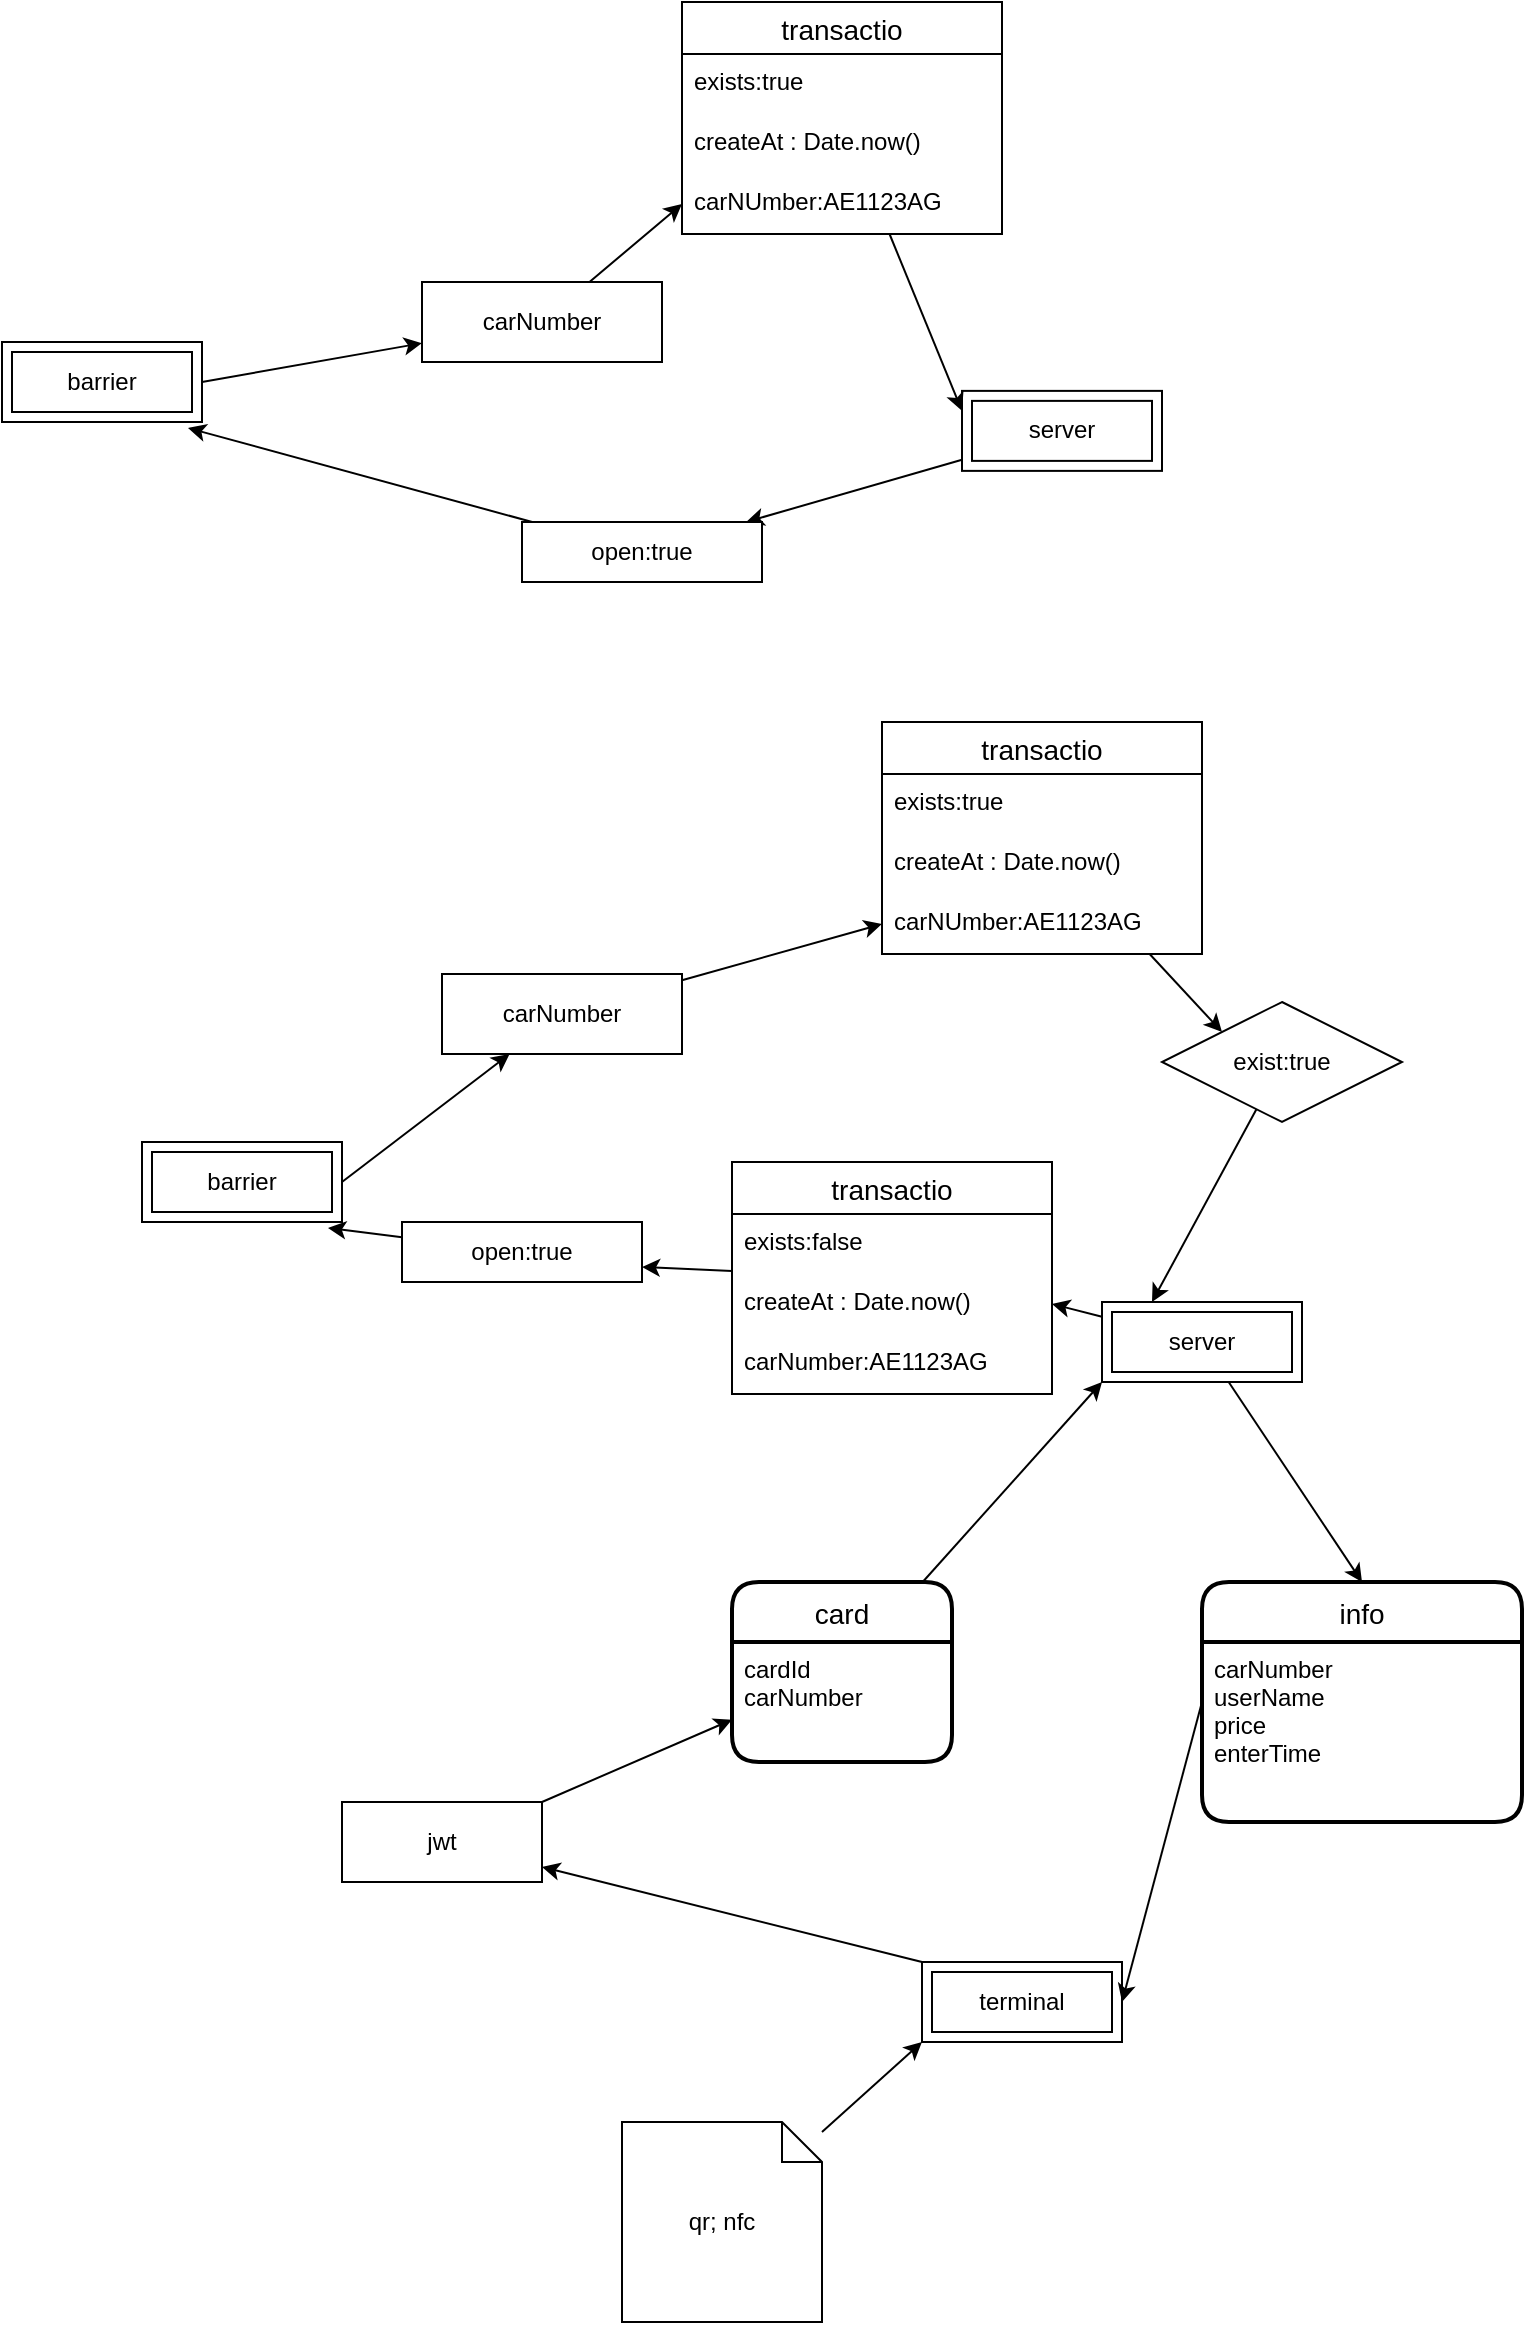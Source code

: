 <mxfile>
    <diagram id="2hoH3ujL9DiB2_FIjkGd" name="Page-1">
        <mxGraphModel dx="663" dy="1492" grid="1" gridSize="10" guides="1" tooltips="1" connect="1" arrows="1" fold="1" page="1" pageScale="1" pageWidth="850" pageHeight="1100" math="0" shadow="0">
            <root>
                <mxCell id="0"/>
                <mxCell id="1" parent="0"/>
                <mxCell id="6" value="" style="edgeStyle=none;html=1;" parent="1" target="5" edge="1">
                    <mxGeometry relative="1" as="geometry">
                        <mxPoint x="170" y="149.996" as="sourcePoint"/>
                    </mxGeometry>
                </mxCell>
                <mxCell id="2" value="barrier" style="shape=ext;margin=3;double=1;whiteSpace=wrap;html=1;align=center;" parent="1" vertex="1">
                    <mxGeometry x="70" y="130" width="100" height="40" as="geometry"/>
                </mxCell>
                <mxCell id="12" style="edgeStyle=none;html=1;entryX=0;entryY=0.5;entryDx=0;entryDy=0;" parent="1" source="5" target="18" edge="1">
                    <mxGeometry relative="1" as="geometry"/>
                </mxCell>
                <mxCell id="5" value="carNumber" style="whiteSpace=wrap;html=1;" parent="1" vertex="1">
                    <mxGeometry x="280" y="100" width="120" height="40" as="geometry"/>
                </mxCell>
                <mxCell id="27" value="" style="edgeStyle=none;html=1;" parent="1" source="11" target="26" edge="1">
                    <mxGeometry relative="1" as="geometry"/>
                </mxCell>
                <mxCell id="11" value="server" style="shape=ext;margin=3;double=1;whiteSpace=wrap;html=1;align=center;" parent="1" vertex="1">
                    <mxGeometry x="550" y="154.44" width="100" height="40" as="geometry"/>
                </mxCell>
                <mxCell id="19" style="edgeStyle=none;html=1;entryX=0;entryY=0.25;entryDx=0;entryDy=0;" parent="1" source="15" target="11" edge="1">
                    <mxGeometry relative="1" as="geometry">
                        <mxPoint x="490" y="180" as="targetPoint"/>
                    </mxGeometry>
                </mxCell>
                <mxCell id="15" value="transactio" style="swimlane;fontStyle=0;childLayout=stackLayout;horizontal=1;startSize=26;horizontalStack=0;resizeParent=1;resizeParentMax=0;resizeLast=0;collapsible=1;marginBottom=0;align=center;fontSize=14;" parent="1" vertex="1">
                    <mxGeometry x="410" y="-40" width="160" height="116" as="geometry"/>
                </mxCell>
                <mxCell id="16" value="exists:true" style="text;strokeColor=none;fillColor=none;spacingLeft=4;spacingRight=4;overflow=hidden;rotatable=0;points=[[0,0.5],[1,0.5]];portConstraint=eastwest;fontSize=12;" parent="15" vertex="1">
                    <mxGeometry y="26" width="160" height="30" as="geometry"/>
                </mxCell>
                <mxCell id="17" value="createAt : Date.now()" style="text;strokeColor=none;fillColor=none;spacingLeft=4;spacingRight=4;overflow=hidden;rotatable=0;points=[[0,0.5],[1,0.5]];portConstraint=eastwest;fontSize=12;" parent="15" vertex="1">
                    <mxGeometry y="56" width="160" height="30" as="geometry"/>
                </mxCell>
                <mxCell id="18" value="carNUmber:AE1123AG" style="text;strokeColor=none;fillColor=none;spacingLeft=4;spacingRight=4;overflow=hidden;rotatable=0;points=[[0,0.5],[1,0.5]];portConstraint=eastwest;fontSize=12;" parent="15" vertex="1">
                    <mxGeometry y="86" width="160" height="30" as="geometry"/>
                </mxCell>
                <mxCell id="28" style="edgeStyle=none;html=1;entryX=0.93;entryY=1.075;entryDx=0;entryDy=0;entryPerimeter=0;" parent="1" source="26" target="2" edge="1">
                    <mxGeometry relative="1" as="geometry"/>
                </mxCell>
                <mxCell id="26" value="open:true" style="whiteSpace=wrap;html=1;" parent="1" vertex="1">
                    <mxGeometry x="330" y="220" width="120" height="30" as="geometry"/>
                </mxCell>
                <mxCell id="29" value="" style="edgeStyle=none;html=1;" parent="1" target="32" edge="1">
                    <mxGeometry relative="1" as="geometry">
                        <mxPoint x="240" y="549.996" as="sourcePoint"/>
                    </mxGeometry>
                </mxCell>
                <mxCell id="30" value="barrier" style="shape=ext;margin=3;double=1;whiteSpace=wrap;html=1;align=center;" parent="1" vertex="1">
                    <mxGeometry x="140" y="530" width="100" height="40" as="geometry"/>
                </mxCell>
                <mxCell id="31" style="edgeStyle=none;html=1;entryX=0;entryY=0.5;entryDx=0;entryDy=0;" parent="1" source="32" target="39" edge="1">
                    <mxGeometry relative="1" as="geometry"/>
                </mxCell>
                <mxCell id="32" value="carNumber" style="whiteSpace=wrap;html=1;" parent="1" vertex="1">
                    <mxGeometry x="290" y="446" width="120" height="40" as="geometry"/>
                </mxCell>
                <mxCell id="33" value="" style="edgeStyle=none;html=1;entryX=1;entryY=0.5;entryDx=0;entryDy=0;" parent="1" source="34" target="67" edge="1">
                    <mxGeometry relative="1" as="geometry"/>
                </mxCell>
                <mxCell id="48" style="edgeStyle=none;html=1;entryX=0.5;entryY=0;entryDx=0;entryDy=0;" parent="1" source="34" target="62" edge="1">
                    <mxGeometry relative="1" as="geometry">
                        <mxPoint x="686.923" y="740" as="targetPoint"/>
                    </mxGeometry>
                </mxCell>
                <mxCell id="34" value="server" style="shape=ext;margin=3;double=1;whiteSpace=wrap;html=1;align=center;" parent="1" vertex="1">
                    <mxGeometry x="620" y="610" width="100" height="40" as="geometry"/>
                </mxCell>
                <mxCell id="35" style="edgeStyle=none;html=1;entryX=0;entryY=0;entryDx=0;entryDy=0;" parent="1" source="36" target="42" edge="1">
                    <mxGeometry relative="1" as="geometry">
                        <mxPoint x="560" y="580" as="targetPoint"/>
                    </mxGeometry>
                </mxCell>
                <mxCell id="36" value="transactio" style="swimlane;fontStyle=0;childLayout=stackLayout;horizontal=1;startSize=26;horizontalStack=0;resizeParent=1;resizeParentMax=0;resizeLast=0;collapsible=1;marginBottom=0;align=center;fontSize=14;" parent="1" vertex="1">
                    <mxGeometry x="510" y="320" width="160" height="116" as="geometry"/>
                </mxCell>
                <mxCell id="37" value="exists:true" style="text;strokeColor=none;fillColor=none;spacingLeft=4;spacingRight=4;overflow=hidden;rotatable=0;points=[[0,0.5],[1,0.5]];portConstraint=eastwest;fontSize=12;" parent="36" vertex="1">
                    <mxGeometry y="26" width="160" height="30" as="geometry"/>
                </mxCell>
                <mxCell id="38" value="createAt : Date.now()" style="text;strokeColor=none;fillColor=none;spacingLeft=4;spacingRight=4;overflow=hidden;rotatable=0;points=[[0,0.5],[1,0.5]];portConstraint=eastwest;fontSize=12;" parent="36" vertex="1">
                    <mxGeometry y="56" width="160" height="30" as="geometry"/>
                </mxCell>
                <mxCell id="39" value="carNUmber:AE1123AG" style="text;strokeColor=none;fillColor=none;spacingLeft=4;spacingRight=4;overflow=hidden;rotatable=0;points=[[0,0.5],[1,0.5]];portConstraint=eastwest;fontSize=12;" parent="36" vertex="1">
                    <mxGeometry y="86" width="160" height="30" as="geometry"/>
                </mxCell>
                <mxCell id="40" style="edgeStyle=none;html=1;entryX=0.93;entryY=1.075;entryDx=0;entryDy=0;entryPerimeter=0;" parent="1" source="41" target="30" edge="1">
                    <mxGeometry relative="1" as="geometry"/>
                </mxCell>
                <mxCell id="41" value="open:true" style="whiteSpace=wrap;html=1;" parent="1" vertex="1">
                    <mxGeometry x="270" y="570" width="120" height="30" as="geometry"/>
                </mxCell>
                <mxCell id="43" style="edgeStyle=none;html=1;entryX=0.25;entryY=0;entryDx=0;entryDy=0;" parent="1" source="42" target="34" edge="1">
                    <mxGeometry relative="1" as="geometry"/>
                </mxCell>
                <mxCell id="42" value="exist:true" style="shape=rhombus;perimeter=rhombusPerimeter;whiteSpace=wrap;html=1;align=center;" parent="1" vertex="1">
                    <mxGeometry x="650" y="460" width="120" height="60" as="geometry"/>
                </mxCell>
                <mxCell id="56" style="edgeStyle=none;html=1;exitX=0;exitY=0;exitDx=0;exitDy=0;" parent="1" source="44" target="57" edge="1">
                    <mxGeometry relative="1" as="geometry">
                        <mxPoint x="510" y="770" as="targetPoint"/>
                    </mxGeometry>
                </mxCell>
                <mxCell id="44" value="terminal" style="shape=ext;margin=3;double=1;whiteSpace=wrap;html=1;align=center;" parent="1" vertex="1">
                    <mxGeometry x="530" y="940" width="100" height="40" as="geometry"/>
                </mxCell>
                <mxCell id="51" style="edgeStyle=none;html=1;entryX=1;entryY=0.5;entryDx=0;entryDy=0;exitX=0;exitY=0.5;exitDx=0;exitDy=0;" parent="1" source="62" target="44" edge="1">
                    <mxGeometry relative="1" as="geometry">
                        <mxPoint x="663.333" y="780" as="sourcePoint"/>
                    </mxGeometry>
                </mxCell>
                <mxCell id="55" style="edgeStyle=none;html=1;entryX=0;entryY=1;entryDx=0;entryDy=0;" parent="1" source="54" target="44" edge="1">
                    <mxGeometry relative="1" as="geometry"/>
                </mxCell>
                <mxCell id="54" value="qr; nfc" style="shape=note;size=20;whiteSpace=wrap;html=1;" parent="1" vertex="1">
                    <mxGeometry x="380" y="1020" width="100" height="100" as="geometry"/>
                </mxCell>
                <mxCell id="58" style="edgeStyle=none;html=1;exitX=1;exitY=0;exitDx=0;exitDy=0;" parent="1" source="57" target="59" edge="1">
                    <mxGeometry relative="1" as="geometry">
                        <mxPoint x="490" y="700" as="targetPoint"/>
                    </mxGeometry>
                </mxCell>
                <mxCell id="57" value="jwt" style="whiteSpace=wrap;html=1;align=center;" parent="1" vertex="1">
                    <mxGeometry x="240" y="860" width="100" height="40" as="geometry"/>
                </mxCell>
                <mxCell id="61" style="edgeStyle=none;html=1;entryX=0;entryY=1;entryDx=0;entryDy=0;" parent="1" source="59" target="34" edge="1">
                    <mxGeometry relative="1" as="geometry"/>
                </mxCell>
                <mxCell id="59" value="card" style="swimlane;childLayout=stackLayout;horizontal=1;startSize=30;horizontalStack=0;rounded=1;fontSize=14;fontStyle=0;strokeWidth=2;resizeParent=0;resizeLast=1;shadow=0;dashed=0;align=center;" parent="1" vertex="1">
                    <mxGeometry x="435" y="750" width="110" height="90" as="geometry"/>
                </mxCell>
                <mxCell id="60" value="cardId&#10;carNumber" style="align=left;strokeColor=none;fillColor=none;spacingLeft=4;fontSize=12;verticalAlign=top;resizable=0;rotatable=0;part=1;" parent="59" vertex="1">
                    <mxGeometry y="30" width="110" height="60" as="geometry"/>
                </mxCell>
                <mxCell id="62" value="info" style="swimlane;childLayout=stackLayout;horizontal=1;startSize=30;horizontalStack=0;rounded=1;fontSize=14;fontStyle=0;strokeWidth=2;resizeParent=0;resizeLast=1;shadow=0;dashed=0;align=center;" parent="1" vertex="1">
                    <mxGeometry x="670" y="750" width="160" height="120" as="geometry"/>
                </mxCell>
                <mxCell id="63" value="carNumber&#10;userName&#10;price&#10;enterTime" style="align=left;strokeColor=none;fillColor=none;spacingLeft=4;fontSize=12;verticalAlign=top;resizable=0;rotatable=0;part=1;" parent="62" vertex="1">
                    <mxGeometry y="30" width="160" height="90" as="geometry"/>
                </mxCell>
                <mxCell id="69" style="edgeStyle=none;html=1;entryX=1;entryY=0.75;entryDx=0;entryDy=0;" parent="1" source="65" target="41" edge="1">
                    <mxGeometry relative="1" as="geometry"/>
                </mxCell>
                <mxCell id="65" value="transactio" style="swimlane;fontStyle=0;childLayout=stackLayout;horizontal=1;startSize=26;horizontalStack=0;resizeParent=1;resizeParentMax=0;resizeLast=0;collapsible=1;marginBottom=0;align=center;fontSize=14;" parent="1" vertex="1">
                    <mxGeometry x="435" y="540" width="160" height="116" as="geometry"/>
                </mxCell>
                <mxCell id="66" value="exists:false" style="text;strokeColor=none;fillColor=none;spacingLeft=4;spacingRight=4;overflow=hidden;rotatable=0;points=[[0,0.5],[1,0.5]];portConstraint=eastwest;fontSize=12;" parent="65" vertex="1">
                    <mxGeometry y="26" width="160" height="30" as="geometry"/>
                </mxCell>
                <mxCell id="67" value="createAt : Date.now()" style="text;strokeColor=none;fillColor=none;spacingLeft=4;spacingRight=4;overflow=hidden;rotatable=0;points=[[0,0.5],[1,0.5]];portConstraint=eastwest;fontSize=12;" parent="65" vertex="1">
                    <mxGeometry y="56" width="160" height="30" as="geometry"/>
                </mxCell>
                <mxCell id="68" value="carNumber:AE1123AG" style="text;strokeColor=none;fillColor=none;spacingLeft=4;spacingRight=4;overflow=hidden;rotatable=0;points=[[0,0.5],[1,0.5]];portConstraint=eastwest;fontSize=12;" parent="65" vertex="1">
                    <mxGeometry y="86" width="160" height="30" as="geometry"/>
                </mxCell>
            </root>
        </mxGraphModel>
    </diagram>
</mxfile>